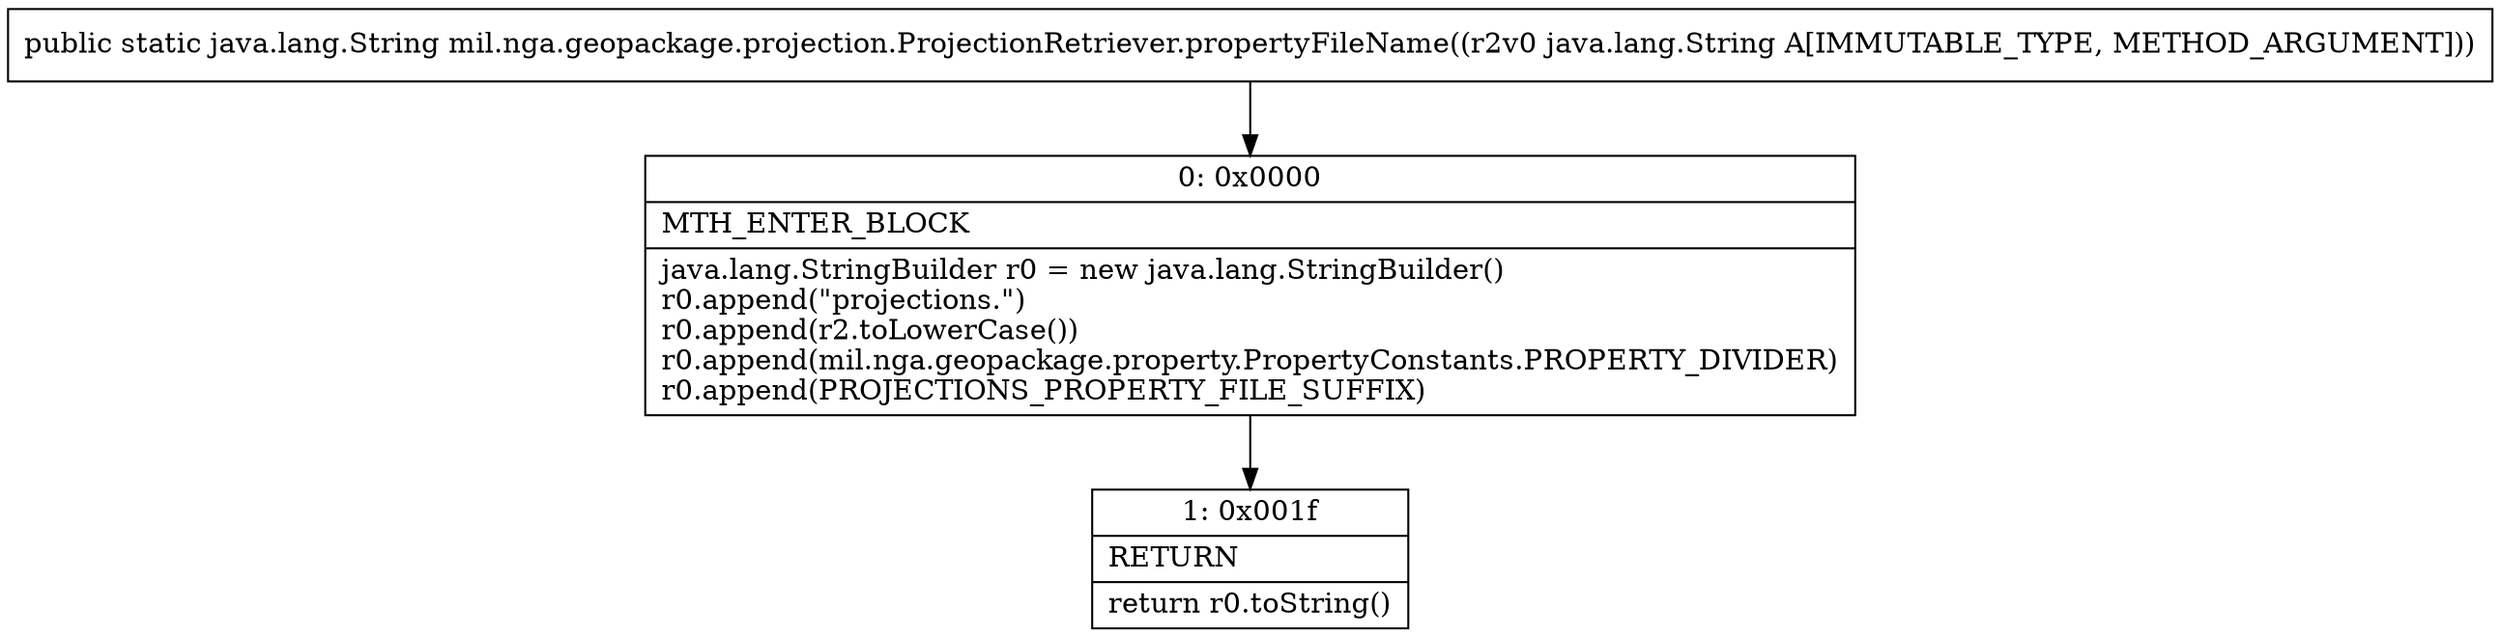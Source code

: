 digraph "CFG formil.nga.geopackage.projection.ProjectionRetriever.propertyFileName(Ljava\/lang\/String;)Ljava\/lang\/String;" {
Node_0 [shape=record,label="{0\:\ 0x0000|MTH_ENTER_BLOCK\l|java.lang.StringBuilder r0 = new java.lang.StringBuilder()\lr0.append(\"projections.\")\lr0.append(r2.toLowerCase())\lr0.append(mil.nga.geopackage.property.PropertyConstants.PROPERTY_DIVIDER)\lr0.append(PROJECTIONS_PROPERTY_FILE_SUFFIX)\l}"];
Node_1 [shape=record,label="{1\:\ 0x001f|RETURN\l|return r0.toString()\l}"];
MethodNode[shape=record,label="{public static java.lang.String mil.nga.geopackage.projection.ProjectionRetriever.propertyFileName((r2v0 java.lang.String A[IMMUTABLE_TYPE, METHOD_ARGUMENT])) }"];
MethodNode -> Node_0;
Node_0 -> Node_1;
}

